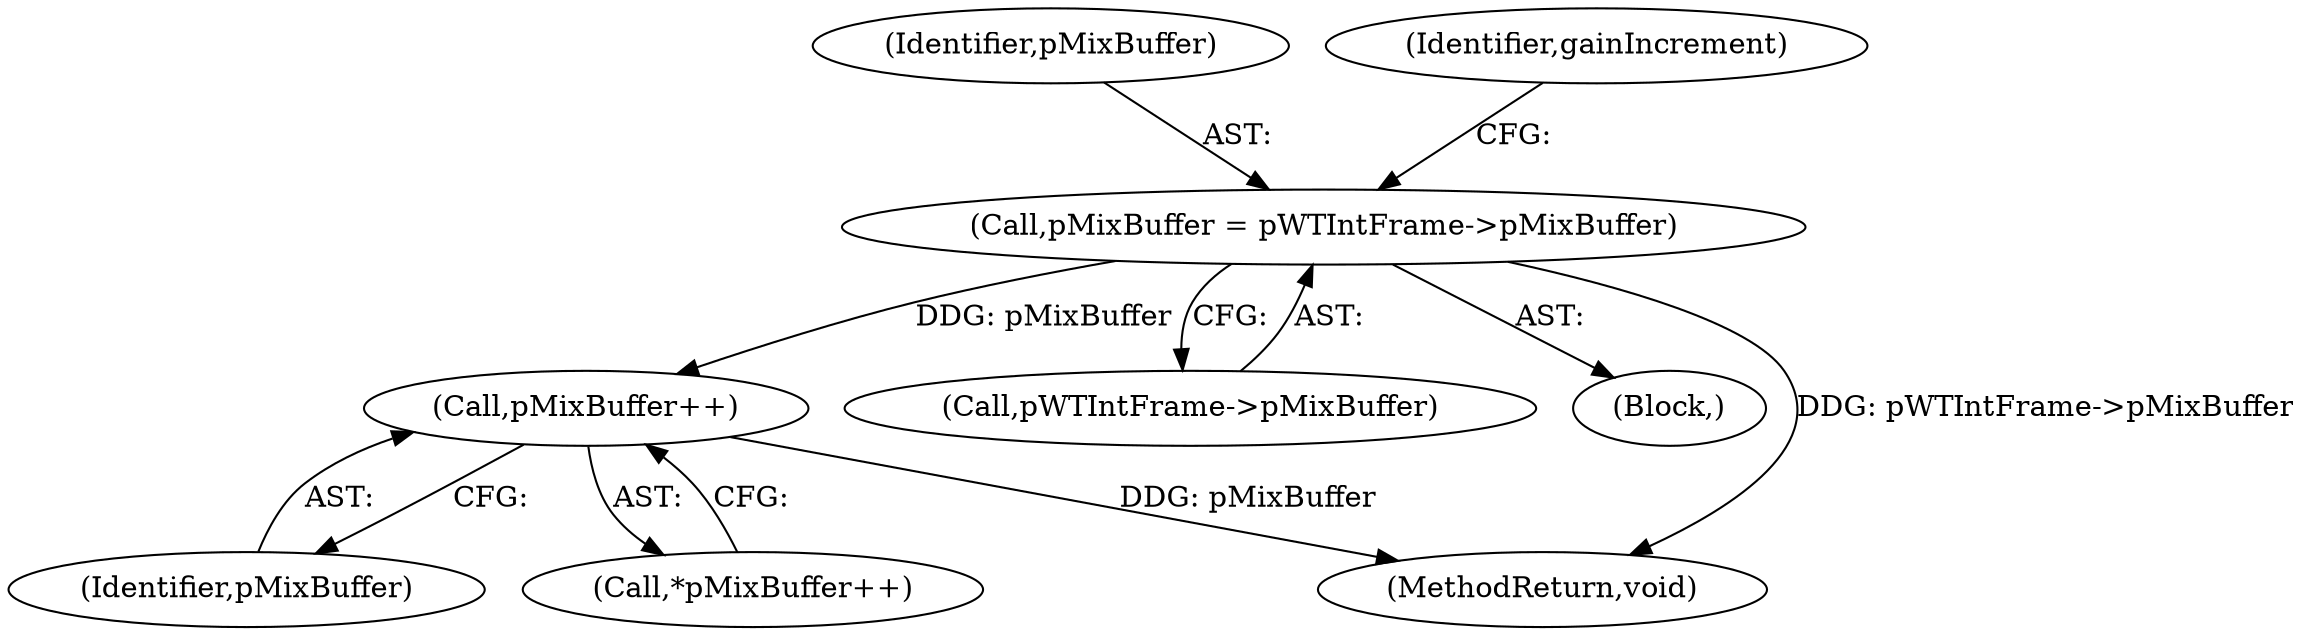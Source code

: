 digraph "0_Android_3ac044334c3ff6a61cb4238ff3ddaf17c7efcf49_0@pointer" {
"1000277" [label="(Call,pMixBuffer++)"];
"1000131" [label="(Call,pMixBuffer = pWTIntFrame->pMixBuffer)"];
"1000133" [label="(Call,pWTIntFrame->pMixBuffer)"];
"1000132" [label="(Identifier,pMixBuffer)"];
"1000278" [label="(Identifier,pMixBuffer)"];
"1000137" [label="(Identifier,gainIncrement)"];
"1000105" [label="(Block,)"];
"1000131" [label="(Call,pMixBuffer = pWTIntFrame->pMixBuffer)"];
"1000306" [label="(MethodReturn,void)"];
"1000277" [label="(Call,pMixBuffer++)"];
"1000276" [label="(Call,*pMixBuffer++)"];
"1000277" -> "1000276"  [label="AST: "];
"1000277" -> "1000278"  [label="CFG: "];
"1000278" -> "1000277"  [label="AST: "];
"1000276" -> "1000277"  [label="CFG: "];
"1000277" -> "1000306"  [label="DDG: pMixBuffer"];
"1000131" -> "1000277"  [label="DDG: pMixBuffer"];
"1000131" -> "1000105"  [label="AST: "];
"1000131" -> "1000133"  [label="CFG: "];
"1000132" -> "1000131"  [label="AST: "];
"1000133" -> "1000131"  [label="AST: "];
"1000137" -> "1000131"  [label="CFG: "];
"1000131" -> "1000306"  [label="DDG: pWTIntFrame->pMixBuffer"];
}
